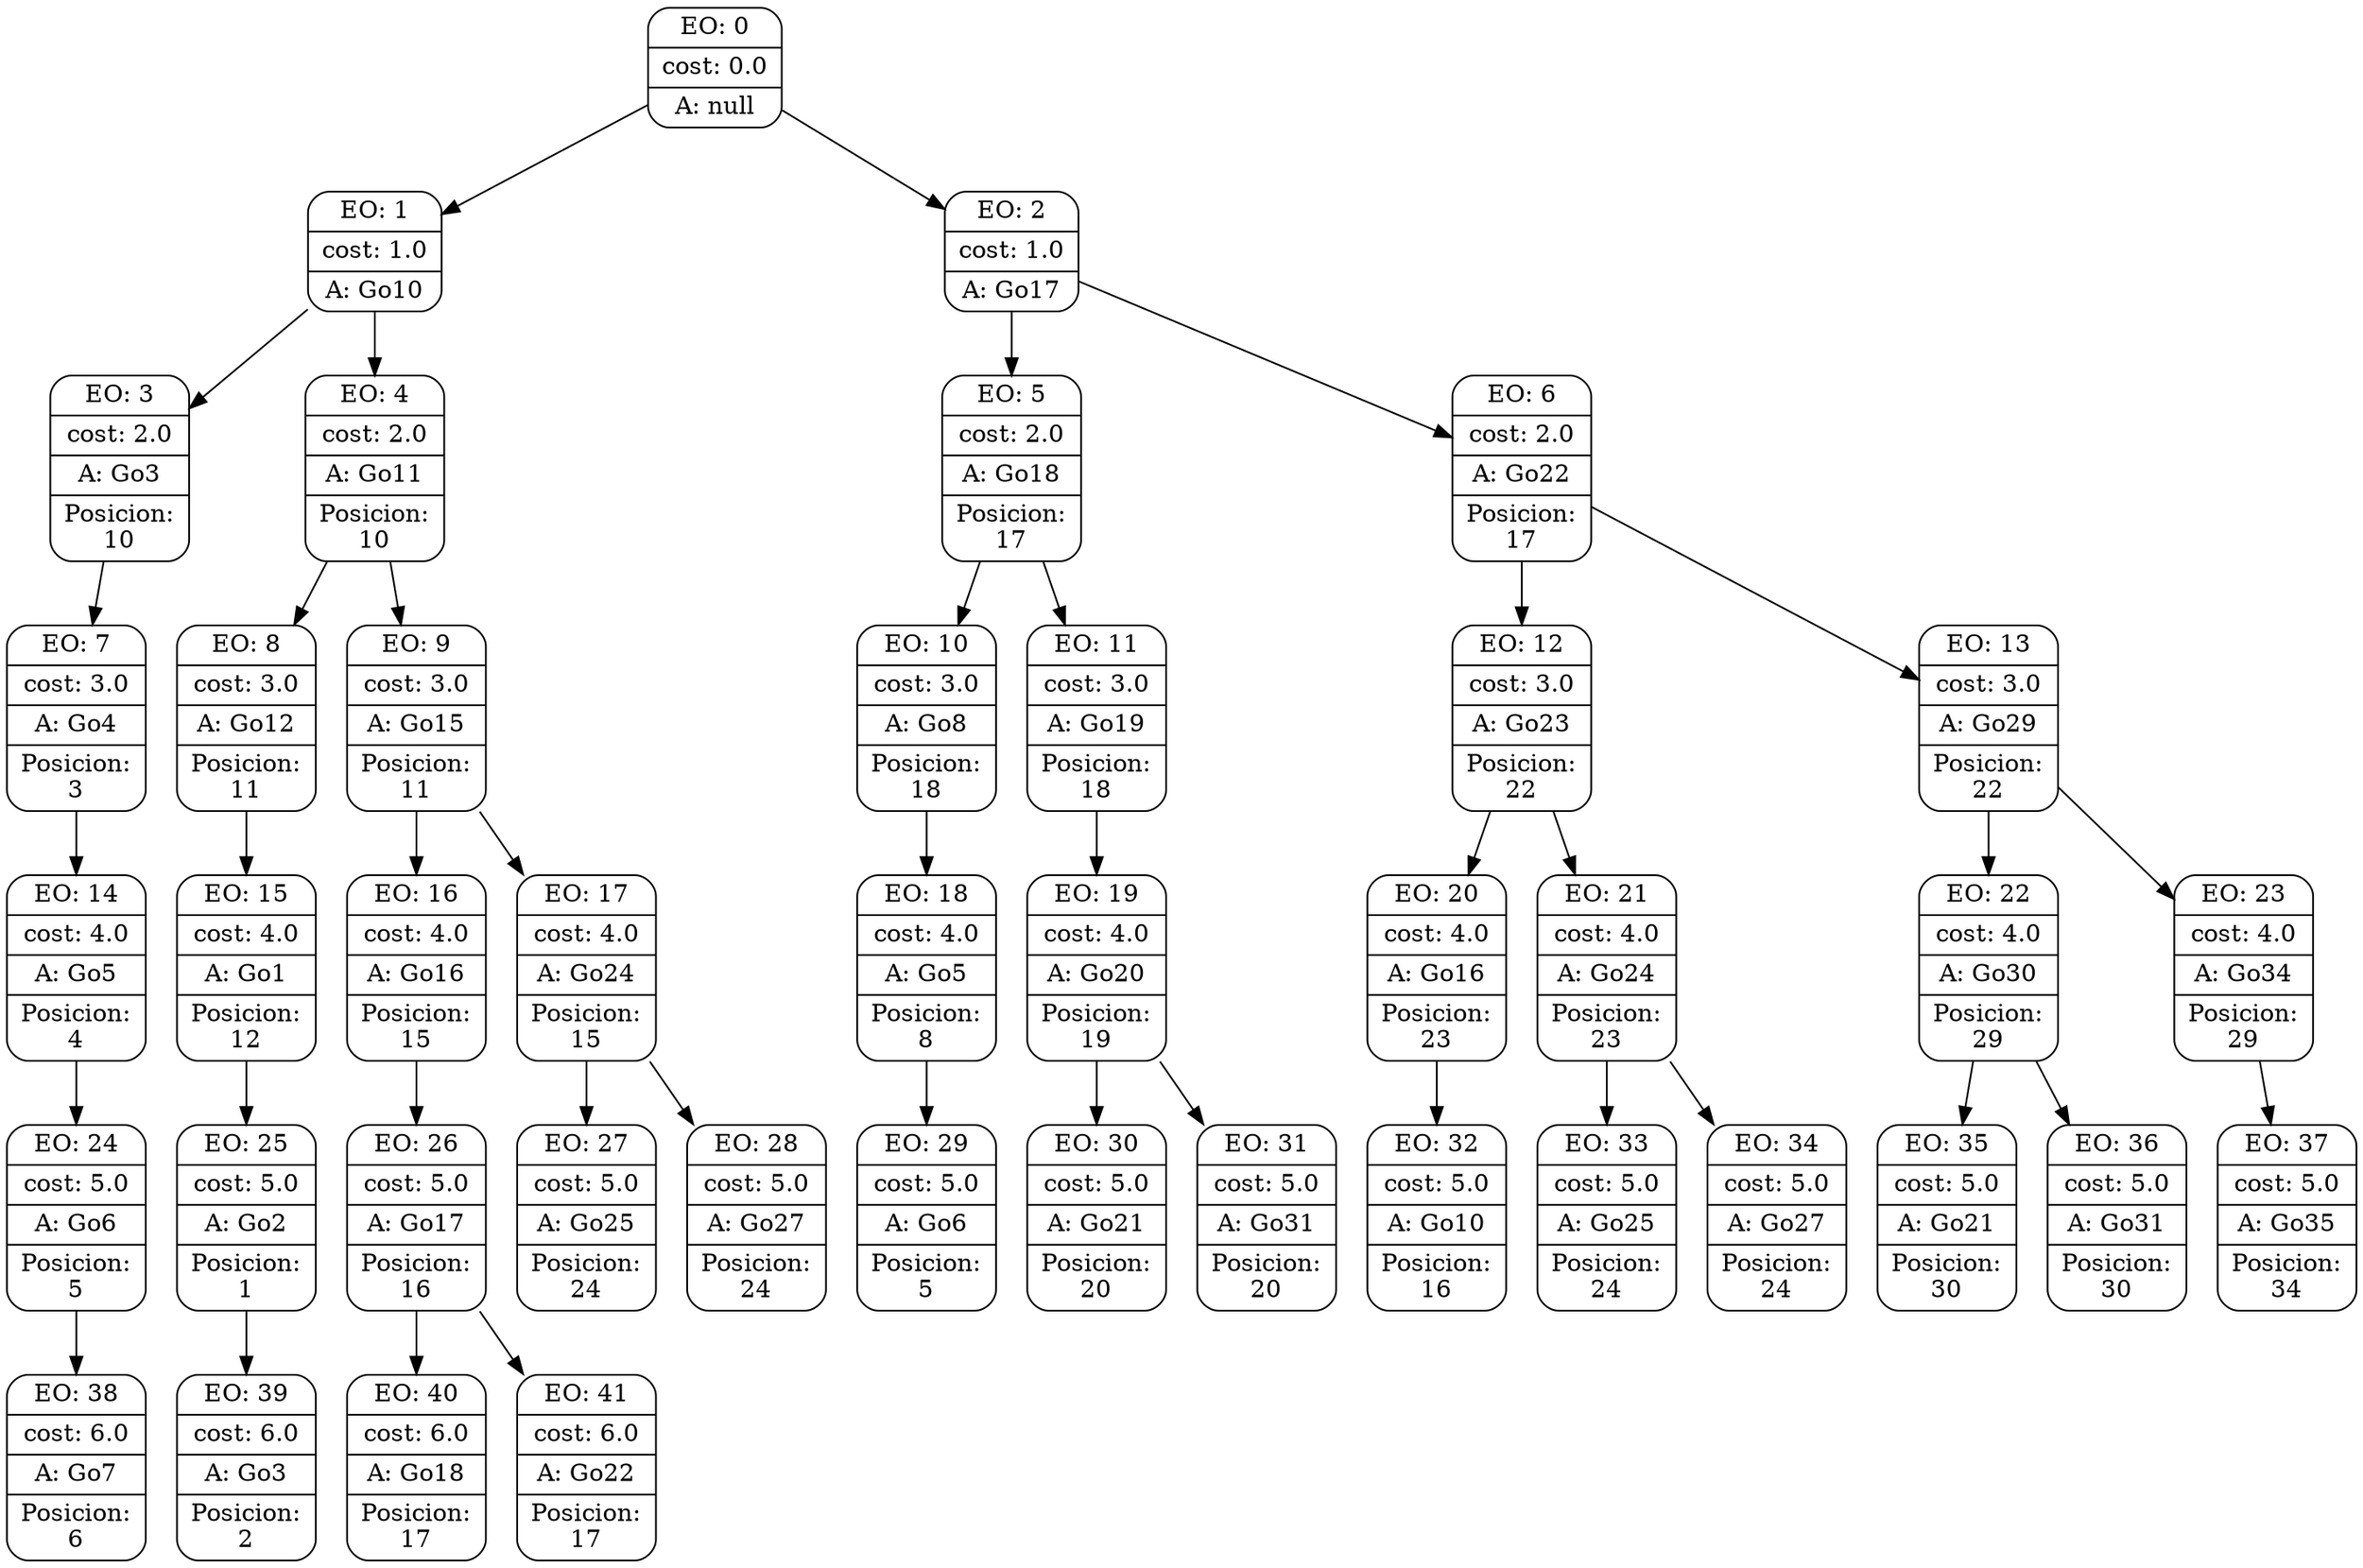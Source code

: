 digraph g {
node [shape = Mrecord];
nodo0[label="{EO: 0|cost: 0.0|A: null}"]
nodo1[label="{EO: 1|cost: 1.0|A: Go10}"]
nodo3[label="{EO: 3|cost: 2.0|A: Go3|Posicion:\n10}"]
nodo7[label="{EO: 7|cost: 3.0|A: Go4|Posicion:\n3}"]
nodo14[label="{EO: 14|cost: 4.0|A: Go5|Posicion:\n4}"]
nodo24[label="{EO: 24|cost: 5.0|A: Go6|Posicion:\n5}"]
nodo38[label="{EO: 38|cost: 6.0|A: Go7|Posicion:\n6}"]

nodo24 -> nodo38;

nodo14 -> nodo24;

nodo7 -> nodo14;

nodo3 -> nodo7;

nodo1 -> nodo3;
nodo4[label="{EO: 4|cost: 2.0|A: Go11|Posicion:\n10}"]
nodo8[label="{EO: 8|cost: 3.0|A: Go12|Posicion:\n11}"]
nodo15[label="{EO: 15|cost: 4.0|A: Go1|Posicion:\n12}"]
nodo25[label="{EO: 25|cost: 5.0|A: Go2|Posicion:\n1}"]
nodo39[label="{EO: 39|cost: 6.0|A: Go3|Posicion:\n2}"]

nodo25 -> nodo39;

nodo15 -> nodo25;

nodo8 -> nodo15;

nodo4 -> nodo8;
nodo9[label="{EO: 9|cost: 3.0|A: Go15|Posicion:\n11}"]
nodo16[label="{EO: 16|cost: 4.0|A: Go16|Posicion:\n15}"]
nodo26[label="{EO: 26|cost: 5.0|A: Go17|Posicion:\n16}"]
nodo40[label="{EO: 40|cost: 6.0|A: Go18|Posicion:\n17}"]

nodo26 -> nodo40;
nodo41[label="{EO: 41|cost: 6.0|A: Go22|Posicion:\n17}"]

nodo26 -> nodo41;

nodo16 -> nodo26;

nodo9 -> nodo16;
nodo17[label="{EO: 17|cost: 4.0|A: Go24|Posicion:\n15}"]
nodo27[label="{EO: 27|cost: 5.0|A: Go25|Posicion:\n24}"]

nodo17 -> nodo27;
nodo28[label="{EO: 28|cost: 5.0|A: Go27|Posicion:\n24}"]

nodo17 -> nodo28;

nodo9 -> nodo17;

nodo4 -> nodo9;

nodo1 -> nodo4;

nodo0 -> nodo1;
nodo2[label="{EO: 2|cost: 1.0|A: Go17}"]
nodo5[label="{EO: 5|cost: 2.0|A: Go18|Posicion:\n17}"]
nodo10[label="{EO: 10|cost: 3.0|A: Go8|Posicion:\n18}"]
nodo18[label="{EO: 18|cost: 4.0|A: Go5|Posicion:\n8}"]
nodo29[label="{EO: 29|cost: 5.0|A: Go6|Posicion:\n5}"]

nodo18 -> nodo29;

nodo10 -> nodo18;

nodo5 -> nodo10;
nodo11[label="{EO: 11|cost: 3.0|A: Go19|Posicion:\n18}"]
nodo19[label="{EO: 19|cost: 4.0|A: Go20|Posicion:\n19}"]
nodo30[label="{EO: 30|cost: 5.0|A: Go21|Posicion:\n20}"]

nodo19 -> nodo30;
nodo31[label="{EO: 31|cost: 5.0|A: Go31|Posicion:\n20}"]

nodo19 -> nodo31;

nodo11 -> nodo19;

nodo5 -> nodo11;

nodo2 -> nodo5;
nodo6[label="{EO: 6|cost: 2.0|A: Go22|Posicion:\n17}"]
nodo12[label="{EO: 12|cost: 3.0|A: Go23|Posicion:\n22}"]
nodo20[label="{EO: 20|cost: 4.0|A: Go16|Posicion:\n23}"]
nodo32[label="{EO: 32|cost: 5.0|A: Go10|Posicion:\n16}"]

nodo20 -> nodo32;

nodo12 -> nodo20;
nodo21[label="{EO: 21|cost: 4.0|A: Go24|Posicion:\n23}"]
nodo33[label="{EO: 33|cost: 5.0|A: Go25|Posicion:\n24}"]

nodo21 -> nodo33;
nodo34[label="{EO: 34|cost: 5.0|A: Go27|Posicion:\n24}"]

nodo21 -> nodo34;

nodo12 -> nodo21;

nodo6 -> nodo12;
nodo13[label="{EO: 13|cost: 3.0|A: Go29|Posicion:\n22}"]
nodo22[label="{EO: 22|cost: 4.0|A: Go30|Posicion:\n29}"]
nodo35[label="{EO: 35|cost: 5.0|A: Go21|Posicion:\n30}"]

nodo22 -> nodo35;
nodo36[label="{EO: 36|cost: 5.0|A: Go31|Posicion:\n30}"]

nodo22 -> nodo36;

nodo13 -> nodo22;
nodo23[label="{EO: 23|cost: 4.0|A: Go34|Posicion:\n29}"]
nodo37[label="{EO: 37|cost: 5.0|A: Go35|Posicion:\n34}"]

nodo23 -> nodo37;

nodo13 -> nodo23;

nodo6 -> nodo13;

nodo2 -> nodo6;

nodo0 -> nodo2;


}